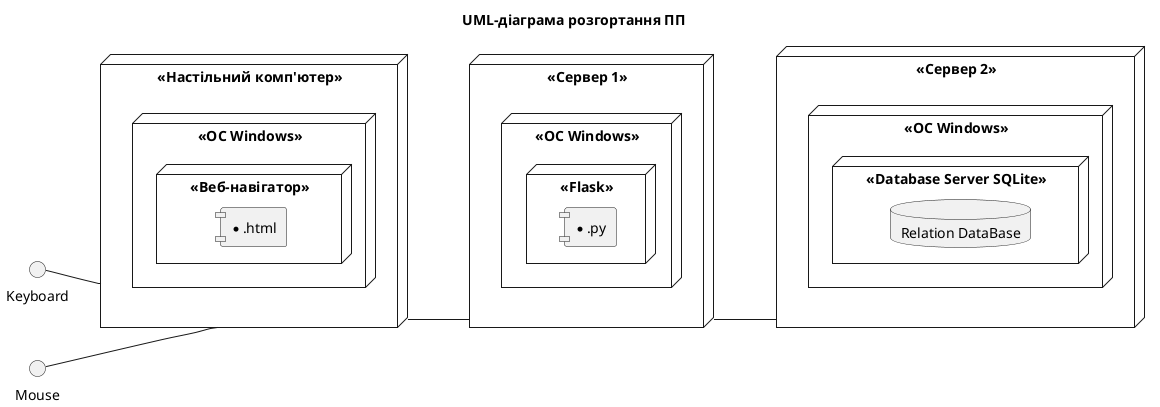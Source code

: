 @startuml
title UML-діаграма розгортання ПП

left to right direction

skinparam componentStyle uml1

node "<<Настільний комп'ютер>>" as dk {
    node "<<ОС Windows>>" as os1{
        node "<<Веб-навігатор>>" {
            component [*.html]
        }
    }
}

interface Keyboard
interface Mouse

Keyboard -- dk
Mouse -- dk

node "<<Сервер 1>>" as server1{
    node "<<ОС Windows>>" as os2 {
        node "<<Flask>>" {
            component [*.py]
        }
    }
}

dk -- server1

node "<<Сервер 2>>" as server2 {
    node "<<ОС Windows>>" as os3{
        node "<<Database Server SQLite>>" {
            database "Relation DataBase"
        }
    }
}

server1 -- server2
@enduml